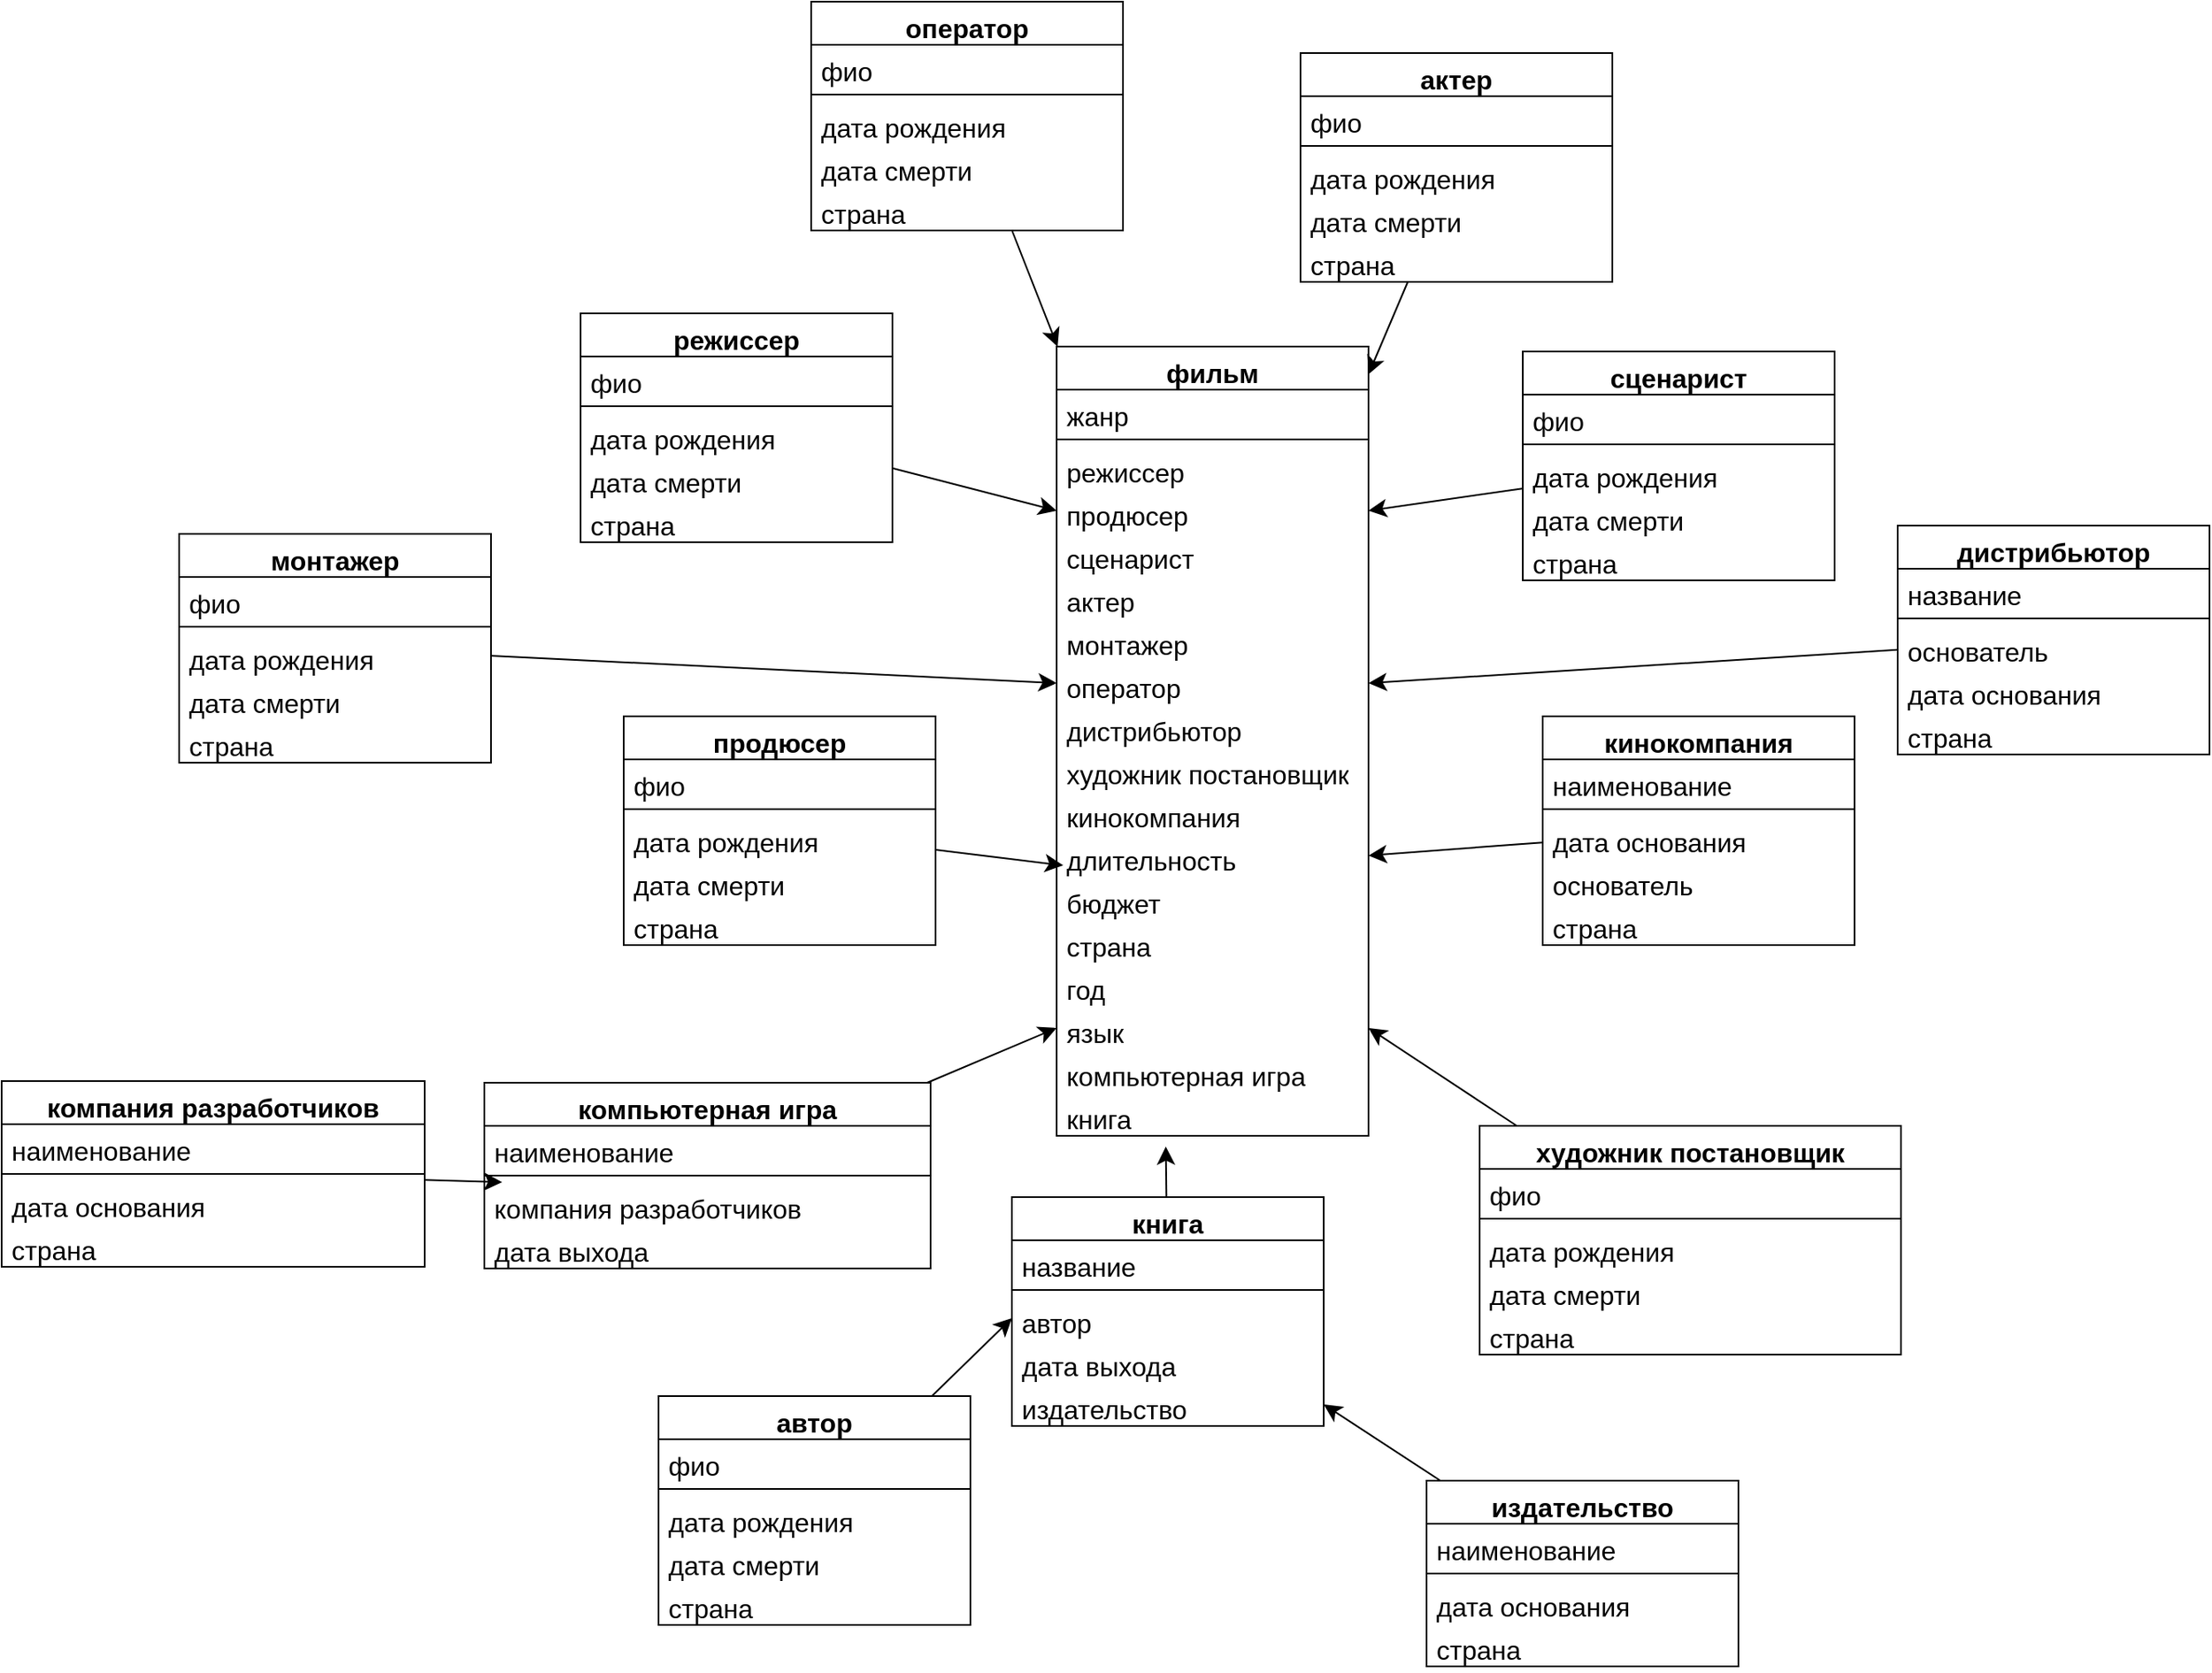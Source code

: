 <mxfile version="22.1.4" type="github">
  <diagram name="Страница — 1" id="YcqCHWIWePCYdiNYuav_">
    <mxGraphModel dx="1040" dy="1590" grid="0" gridSize="10" guides="1" tooltips="1" connect="1" arrows="1" fold="1" page="0" pageScale="1" pageWidth="827" pageHeight="1169" math="0" shadow="0">
      <root>
        <mxCell id="0" />
        <mxCell id="1" parent="0" />
        <mxCell id="nUtaBXKTbWJjMgn6V13K-16" value="фильм" style="swimlane;fontStyle=1;align=center;verticalAlign=top;childLayout=stackLayout;horizontal=1;startSize=26;horizontalStack=0;resizeParent=1;resizeParentMax=0;resizeLast=0;collapsible=1;marginBottom=0;whiteSpace=wrap;html=1;fontSize=16;" vertex="1" parent="1">
          <mxGeometry x="666" y="57" width="188" height="476" as="geometry" />
        </mxCell>
        <mxCell id="nUtaBXKTbWJjMgn6V13K-17" value="жанр" style="text;strokeColor=none;fillColor=none;align=left;verticalAlign=top;spacingLeft=4;spacingRight=4;overflow=hidden;rotatable=0;points=[[0,0.5],[1,0.5]];portConstraint=eastwest;whiteSpace=wrap;html=1;fontSize=16;" vertex="1" parent="nUtaBXKTbWJjMgn6V13K-16">
          <mxGeometry y="26" width="188" height="26" as="geometry" />
        </mxCell>
        <mxCell id="nUtaBXKTbWJjMgn6V13K-18" value="" style="line;strokeWidth=1;fillColor=none;align=left;verticalAlign=middle;spacingTop=-1;spacingLeft=3;spacingRight=3;rotatable=0;labelPosition=right;points=[];portConstraint=eastwest;strokeColor=inherit;fontSize=16;" vertex="1" parent="nUtaBXKTbWJjMgn6V13K-16">
          <mxGeometry y="52" width="188" height="8" as="geometry" />
        </mxCell>
        <mxCell id="nUtaBXKTbWJjMgn6V13K-19" value="режиссер" style="text;strokeColor=none;fillColor=none;align=left;verticalAlign=top;spacingLeft=4;spacingRight=4;overflow=hidden;rotatable=0;points=[[0,0.5],[1,0.5]];portConstraint=eastwest;whiteSpace=wrap;html=1;fontSize=16;" vertex="1" parent="nUtaBXKTbWJjMgn6V13K-16">
          <mxGeometry y="60" width="188" height="26" as="geometry" />
        </mxCell>
        <mxCell id="nUtaBXKTbWJjMgn6V13K-20" value="продюсер" style="text;strokeColor=none;fillColor=none;align=left;verticalAlign=top;spacingLeft=4;spacingRight=4;overflow=hidden;rotatable=0;points=[[0,0.5],[1,0.5]];portConstraint=eastwest;whiteSpace=wrap;html=1;fontSize=16;" vertex="1" parent="nUtaBXKTbWJjMgn6V13K-16">
          <mxGeometry y="86" width="188" height="26" as="geometry" />
        </mxCell>
        <mxCell id="nUtaBXKTbWJjMgn6V13K-21" value="сценарист" style="text;strokeColor=none;fillColor=none;align=left;verticalAlign=top;spacingLeft=4;spacingRight=4;overflow=hidden;rotatable=0;points=[[0,0.5],[1,0.5]];portConstraint=eastwest;whiteSpace=wrap;html=1;fontSize=16;" vertex="1" parent="nUtaBXKTbWJjMgn6V13K-16">
          <mxGeometry y="112" width="188" height="26" as="geometry" />
        </mxCell>
        <mxCell id="nUtaBXKTbWJjMgn6V13K-22" value="актер" style="text;strokeColor=none;fillColor=none;align=left;verticalAlign=top;spacingLeft=4;spacingRight=4;overflow=hidden;rotatable=0;points=[[0,0.5],[1,0.5]];portConstraint=eastwest;whiteSpace=wrap;html=1;fontSize=16;" vertex="1" parent="nUtaBXKTbWJjMgn6V13K-16">
          <mxGeometry y="138" width="188" height="26" as="geometry" />
        </mxCell>
        <mxCell id="nUtaBXKTbWJjMgn6V13K-141" value="монтажер" style="text;strokeColor=none;fillColor=none;align=left;verticalAlign=top;spacingLeft=4;spacingRight=4;overflow=hidden;rotatable=0;points=[[0,0.5],[1,0.5]];portConstraint=eastwest;whiteSpace=wrap;html=1;fontSize=16;" vertex="1" parent="nUtaBXKTbWJjMgn6V13K-16">
          <mxGeometry y="164" width="188" height="26" as="geometry" />
        </mxCell>
        <mxCell id="nUtaBXKTbWJjMgn6V13K-29" value="оператор" style="text;strokeColor=none;fillColor=none;align=left;verticalAlign=top;spacingLeft=4;spacingRight=4;overflow=hidden;rotatable=0;points=[[0,0.5],[1,0.5]];portConstraint=eastwest;whiteSpace=wrap;html=1;fontSize=16;" vertex="1" parent="nUtaBXKTbWJjMgn6V13K-16">
          <mxGeometry y="190" width="188" height="26" as="geometry" />
        </mxCell>
        <mxCell id="nUtaBXKTbWJjMgn6V13K-142" value="дистрибьютор" style="text;strokeColor=none;fillColor=none;align=left;verticalAlign=top;spacingLeft=4;spacingRight=4;overflow=hidden;rotatable=0;points=[[0,0.5],[1,0.5]];portConstraint=eastwest;whiteSpace=wrap;html=1;fontSize=16;" vertex="1" parent="nUtaBXKTbWJjMgn6V13K-16">
          <mxGeometry y="216" width="188" height="26" as="geometry" />
        </mxCell>
        <mxCell id="nUtaBXKTbWJjMgn6V13K-30" value="художник постановщик" style="text;strokeColor=none;fillColor=none;align=left;verticalAlign=top;spacingLeft=4;spacingRight=4;overflow=hidden;rotatable=0;points=[[0,0.5],[1,0.5]];portConstraint=eastwest;whiteSpace=wrap;html=1;fontSize=16;" vertex="1" parent="nUtaBXKTbWJjMgn6V13K-16">
          <mxGeometry y="242" width="188" height="26" as="geometry" />
        </mxCell>
        <mxCell id="nUtaBXKTbWJjMgn6V13K-28" value="кинокомпания" style="text;strokeColor=none;fillColor=none;align=left;verticalAlign=top;spacingLeft=4;spacingRight=4;overflow=hidden;rotatable=0;points=[[0,0.5],[1,0.5]];portConstraint=eastwest;whiteSpace=wrap;html=1;fontSize=16;" vertex="1" parent="nUtaBXKTbWJjMgn6V13K-16">
          <mxGeometry y="268" width="188" height="26" as="geometry" />
        </mxCell>
        <mxCell id="nUtaBXKTbWJjMgn6V13K-23" value="длительность" style="text;strokeColor=none;fillColor=none;align=left;verticalAlign=top;spacingLeft=4;spacingRight=4;overflow=hidden;rotatable=0;points=[[0,0.5],[1,0.5]];portConstraint=eastwest;whiteSpace=wrap;html=1;fontSize=16;" vertex="1" parent="nUtaBXKTbWJjMgn6V13K-16">
          <mxGeometry y="294" width="188" height="26" as="geometry" />
        </mxCell>
        <mxCell id="nUtaBXKTbWJjMgn6V13K-27" value="бюджет" style="text;strokeColor=none;fillColor=none;align=left;verticalAlign=top;spacingLeft=4;spacingRight=4;overflow=hidden;rotatable=0;points=[[0,0.5],[1,0.5]];portConstraint=eastwest;whiteSpace=wrap;html=1;fontSize=16;" vertex="1" parent="nUtaBXKTbWJjMgn6V13K-16">
          <mxGeometry y="320" width="188" height="26" as="geometry" />
        </mxCell>
        <mxCell id="nUtaBXKTbWJjMgn6V13K-26" value="страна" style="text;strokeColor=none;fillColor=none;align=left;verticalAlign=top;spacingLeft=4;spacingRight=4;overflow=hidden;rotatable=0;points=[[0,0.5],[1,0.5]];portConstraint=eastwest;whiteSpace=wrap;html=1;fontSize=16;" vertex="1" parent="nUtaBXKTbWJjMgn6V13K-16">
          <mxGeometry y="346" width="188" height="26" as="geometry" />
        </mxCell>
        <mxCell id="nUtaBXKTbWJjMgn6V13K-31" value="год" style="text;strokeColor=none;fillColor=none;align=left;verticalAlign=top;spacingLeft=4;spacingRight=4;overflow=hidden;rotatable=0;points=[[0,0.5],[1,0.5]];portConstraint=eastwest;whiteSpace=wrap;html=1;fontSize=16;" vertex="1" parent="nUtaBXKTbWJjMgn6V13K-16">
          <mxGeometry y="372" width="188" height="26" as="geometry" />
        </mxCell>
        <mxCell id="nUtaBXKTbWJjMgn6V13K-25" value="язык" style="text;strokeColor=none;fillColor=none;align=left;verticalAlign=top;spacingLeft=4;spacingRight=4;overflow=hidden;rotatable=0;points=[[0,0.5],[1,0.5]];portConstraint=eastwest;whiteSpace=wrap;html=1;fontSize=16;" vertex="1" parent="nUtaBXKTbWJjMgn6V13K-16">
          <mxGeometry y="398" width="188" height="26" as="geometry" />
        </mxCell>
        <mxCell id="nUtaBXKTbWJjMgn6V13K-112" value="компьютерная игра" style="text;strokeColor=none;fillColor=none;align=left;verticalAlign=top;spacingLeft=4;spacingRight=4;overflow=hidden;rotatable=0;points=[[0,0.5],[1,0.5]];portConstraint=eastwest;whiteSpace=wrap;html=1;fontSize=16;" vertex="1" parent="nUtaBXKTbWJjMgn6V13K-16">
          <mxGeometry y="424" width="188" height="26" as="geometry" />
        </mxCell>
        <mxCell id="nUtaBXKTbWJjMgn6V13K-120" value="книга" style="text;strokeColor=none;fillColor=none;align=left;verticalAlign=top;spacingLeft=4;spacingRight=4;overflow=hidden;rotatable=0;points=[[0,0.5],[1,0.5]];portConstraint=eastwest;whiteSpace=wrap;html=1;fontSize=16;" vertex="1" parent="nUtaBXKTbWJjMgn6V13K-16">
          <mxGeometry y="450" width="188" height="26" as="geometry" />
        </mxCell>
        <mxCell id="nUtaBXKTbWJjMgn6V13K-74" style="edgeStyle=none;curved=1;rounded=0;orthogonalLoop=1;jettySize=auto;html=1;entryX=1;entryY=0.5;entryDx=0;entryDy=0;fontSize=12;startSize=8;endSize=8;" edge="1" parent="1" source="nUtaBXKTbWJjMgn6V13K-32" target="nUtaBXKTbWJjMgn6V13K-20">
          <mxGeometry relative="1" as="geometry" />
        </mxCell>
        <mxCell id="nUtaBXKTbWJjMgn6V13K-32" value="сценарист" style="swimlane;fontStyle=1;align=center;verticalAlign=top;childLayout=stackLayout;horizontal=1;startSize=26;horizontalStack=0;resizeParent=1;resizeParentMax=0;resizeLast=0;collapsible=1;marginBottom=0;whiteSpace=wrap;html=1;fontSize=16;" vertex="1" parent="1">
          <mxGeometry x="947" y="60" width="188" height="138" as="geometry" />
        </mxCell>
        <mxCell id="nUtaBXKTbWJjMgn6V13K-33" value="фио" style="text;strokeColor=none;fillColor=none;align=left;verticalAlign=top;spacingLeft=4;spacingRight=4;overflow=hidden;rotatable=0;points=[[0,0.5],[1,0.5]];portConstraint=eastwest;whiteSpace=wrap;html=1;fontSize=16;" vertex="1" parent="nUtaBXKTbWJjMgn6V13K-32">
          <mxGeometry y="26" width="188" height="26" as="geometry" />
        </mxCell>
        <mxCell id="nUtaBXKTbWJjMgn6V13K-34" value="" style="line;strokeWidth=1;fillColor=none;align=left;verticalAlign=middle;spacingTop=-1;spacingLeft=3;spacingRight=3;rotatable=0;labelPosition=right;points=[];portConstraint=eastwest;strokeColor=inherit;fontSize=16;" vertex="1" parent="nUtaBXKTbWJjMgn6V13K-32">
          <mxGeometry y="52" width="188" height="8" as="geometry" />
        </mxCell>
        <mxCell id="nUtaBXKTbWJjMgn6V13K-35" value="дата рождения" style="text;strokeColor=none;fillColor=none;align=left;verticalAlign=top;spacingLeft=4;spacingRight=4;overflow=hidden;rotatable=0;points=[[0,0.5],[1,0.5]];portConstraint=eastwest;whiteSpace=wrap;html=1;fontSize=16;" vertex="1" parent="nUtaBXKTbWJjMgn6V13K-32">
          <mxGeometry y="60" width="188" height="26" as="geometry" />
        </mxCell>
        <mxCell id="nUtaBXKTbWJjMgn6V13K-38" value="дата смерти" style="text;strokeColor=none;fillColor=none;align=left;verticalAlign=top;spacingLeft=4;spacingRight=4;overflow=hidden;rotatable=0;points=[[0,0.5],[1,0.5]];portConstraint=eastwest;whiteSpace=wrap;html=1;fontSize=16;" vertex="1" parent="nUtaBXKTbWJjMgn6V13K-32">
          <mxGeometry y="86" width="188" height="26" as="geometry" />
        </mxCell>
        <mxCell id="nUtaBXKTbWJjMgn6V13K-36" value="страна" style="text;strokeColor=none;fillColor=none;align=left;verticalAlign=top;spacingLeft=4;spacingRight=4;overflow=hidden;rotatable=0;points=[[0,0.5],[1,0.5]];portConstraint=eastwest;whiteSpace=wrap;html=1;fontSize=16;" vertex="1" parent="nUtaBXKTbWJjMgn6V13K-32">
          <mxGeometry y="112" width="188" height="26" as="geometry" />
        </mxCell>
        <mxCell id="nUtaBXKTbWJjMgn6V13K-75" style="edgeStyle=none;curved=1;rounded=0;orthogonalLoop=1;jettySize=auto;html=1;entryX=1;entryY=0.5;entryDx=0;entryDy=0;fontSize=12;startSize=8;endSize=8;" edge="1" parent="1" source="nUtaBXKTbWJjMgn6V13K-66" target="nUtaBXKTbWJjMgn6V13K-23">
          <mxGeometry relative="1" as="geometry" />
        </mxCell>
        <mxCell id="nUtaBXKTbWJjMgn6V13K-66" value="кинокомпания" style="swimlane;fontStyle=1;align=center;verticalAlign=top;childLayout=stackLayout;horizontal=1;startSize=26;horizontalStack=0;resizeParent=1;resizeParentMax=0;resizeLast=0;collapsible=1;marginBottom=0;whiteSpace=wrap;html=1;fontSize=16;" vertex="1" parent="1">
          <mxGeometry x="959" y="280" width="188" height="138" as="geometry" />
        </mxCell>
        <mxCell id="nUtaBXKTbWJjMgn6V13K-67" value="наименование" style="text;strokeColor=none;fillColor=none;align=left;verticalAlign=top;spacingLeft=4;spacingRight=4;overflow=hidden;rotatable=0;points=[[0,0.5],[1,0.5]];portConstraint=eastwest;whiteSpace=wrap;html=1;fontSize=16;" vertex="1" parent="nUtaBXKTbWJjMgn6V13K-66">
          <mxGeometry y="26" width="188" height="26" as="geometry" />
        </mxCell>
        <mxCell id="nUtaBXKTbWJjMgn6V13K-68" value="" style="line;strokeWidth=1;fillColor=none;align=left;verticalAlign=middle;spacingTop=-1;spacingLeft=3;spacingRight=3;rotatable=0;labelPosition=right;points=[];portConstraint=eastwest;strokeColor=inherit;fontSize=16;" vertex="1" parent="nUtaBXKTbWJjMgn6V13K-66">
          <mxGeometry y="52" width="188" height="8" as="geometry" />
        </mxCell>
        <mxCell id="nUtaBXKTbWJjMgn6V13K-69" value="дата основания" style="text;strokeColor=none;fillColor=none;align=left;verticalAlign=top;spacingLeft=4;spacingRight=4;overflow=hidden;rotatable=0;points=[[0,0.5],[1,0.5]];portConstraint=eastwest;whiteSpace=wrap;html=1;fontSize=16;" vertex="1" parent="nUtaBXKTbWJjMgn6V13K-66">
          <mxGeometry y="60" width="188" height="26" as="geometry" />
        </mxCell>
        <mxCell id="nUtaBXKTbWJjMgn6V13K-70" value="основатель" style="text;strokeColor=none;fillColor=none;align=left;verticalAlign=top;spacingLeft=4;spacingRight=4;overflow=hidden;rotatable=0;points=[[0,0.5],[1,0.5]];portConstraint=eastwest;whiteSpace=wrap;html=1;fontSize=16;" vertex="1" parent="nUtaBXKTbWJjMgn6V13K-66">
          <mxGeometry y="86" width="188" height="26" as="geometry" />
        </mxCell>
        <mxCell id="nUtaBXKTbWJjMgn6V13K-71" value="страна" style="text;strokeColor=none;fillColor=none;align=left;verticalAlign=top;spacingLeft=4;spacingRight=4;overflow=hidden;rotatable=0;points=[[0,0.5],[1,0.5]];portConstraint=eastwest;whiteSpace=wrap;html=1;fontSize=16;" vertex="1" parent="nUtaBXKTbWJjMgn6V13K-66">
          <mxGeometry y="112" width="188" height="26" as="geometry" />
        </mxCell>
        <mxCell id="nUtaBXKTbWJjMgn6V13K-83" style="edgeStyle=none;curved=1;rounded=0;orthogonalLoop=1;jettySize=auto;html=1;entryX=0;entryY=0.5;entryDx=0;entryDy=0;fontSize=12;startSize=8;endSize=8;" edge="1" parent="1" source="nUtaBXKTbWJjMgn6V13K-77" target="nUtaBXKTbWJjMgn6V13K-20">
          <mxGeometry relative="1" as="geometry" />
        </mxCell>
        <mxCell id="nUtaBXKTbWJjMgn6V13K-77" value="режиссер" style="swimlane;fontStyle=1;align=center;verticalAlign=top;childLayout=stackLayout;horizontal=1;startSize=26;horizontalStack=0;resizeParent=1;resizeParentMax=0;resizeLast=0;collapsible=1;marginBottom=0;whiteSpace=wrap;html=1;fontSize=16;" vertex="1" parent="1">
          <mxGeometry x="379" y="37" width="188" height="138" as="geometry" />
        </mxCell>
        <mxCell id="nUtaBXKTbWJjMgn6V13K-78" value="фио" style="text;strokeColor=none;fillColor=none;align=left;verticalAlign=top;spacingLeft=4;spacingRight=4;overflow=hidden;rotatable=0;points=[[0,0.5],[1,0.5]];portConstraint=eastwest;whiteSpace=wrap;html=1;fontSize=16;" vertex="1" parent="nUtaBXKTbWJjMgn6V13K-77">
          <mxGeometry y="26" width="188" height="26" as="geometry" />
        </mxCell>
        <mxCell id="nUtaBXKTbWJjMgn6V13K-79" value="" style="line;strokeWidth=1;fillColor=none;align=left;verticalAlign=middle;spacingTop=-1;spacingLeft=3;spacingRight=3;rotatable=0;labelPosition=right;points=[];portConstraint=eastwest;strokeColor=inherit;fontSize=16;" vertex="1" parent="nUtaBXKTbWJjMgn6V13K-77">
          <mxGeometry y="52" width="188" height="8" as="geometry" />
        </mxCell>
        <mxCell id="nUtaBXKTbWJjMgn6V13K-80" value="дата рождения" style="text;strokeColor=none;fillColor=none;align=left;verticalAlign=top;spacingLeft=4;spacingRight=4;overflow=hidden;rotatable=0;points=[[0,0.5],[1,0.5]];portConstraint=eastwest;whiteSpace=wrap;html=1;fontSize=16;" vertex="1" parent="nUtaBXKTbWJjMgn6V13K-77">
          <mxGeometry y="60" width="188" height="26" as="geometry" />
        </mxCell>
        <mxCell id="nUtaBXKTbWJjMgn6V13K-81" value="дата смерти" style="text;strokeColor=none;fillColor=none;align=left;verticalAlign=top;spacingLeft=4;spacingRight=4;overflow=hidden;rotatable=0;points=[[0,0.5],[1,0.5]];portConstraint=eastwest;whiteSpace=wrap;html=1;fontSize=16;" vertex="1" parent="nUtaBXKTbWJjMgn6V13K-77">
          <mxGeometry y="86" width="188" height="26" as="geometry" />
        </mxCell>
        <mxCell id="nUtaBXKTbWJjMgn6V13K-82" value="страна" style="text;strokeColor=none;fillColor=none;align=left;verticalAlign=top;spacingLeft=4;spacingRight=4;overflow=hidden;rotatable=0;points=[[0,0.5],[1,0.5]];portConstraint=eastwest;whiteSpace=wrap;html=1;fontSize=16;" vertex="1" parent="nUtaBXKTbWJjMgn6V13K-77">
          <mxGeometry y="112" width="188" height="26" as="geometry" />
        </mxCell>
        <mxCell id="nUtaBXKTbWJjMgn6V13K-84" value="продюсер" style="swimlane;fontStyle=1;align=center;verticalAlign=top;childLayout=stackLayout;horizontal=1;startSize=26;horizontalStack=0;resizeParent=1;resizeParentMax=0;resizeLast=0;collapsible=1;marginBottom=0;whiteSpace=wrap;html=1;fontSize=16;" vertex="1" parent="1">
          <mxGeometry x="405" y="280" width="188" height="138" as="geometry" />
        </mxCell>
        <mxCell id="nUtaBXKTbWJjMgn6V13K-85" value="фио" style="text;strokeColor=none;fillColor=none;align=left;verticalAlign=top;spacingLeft=4;spacingRight=4;overflow=hidden;rotatable=0;points=[[0,0.5],[1,0.5]];portConstraint=eastwest;whiteSpace=wrap;html=1;fontSize=16;" vertex="1" parent="nUtaBXKTbWJjMgn6V13K-84">
          <mxGeometry y="26" width="188" height="26" as="geometry" />
        </mxCell>
        <mxCell id="nUtaBXKTbWJjMgn6V13K-86" value="" style="line;strokeWidth=1;fillColor=none;align=left;verticalAlign=middle;spacingTop=-1;spacingLeft=3;spacingRight=3;rotatable=0;labelPosition=right;points=[];portConstraint=eastwest;strokeColor=inherit;fontSize=16;" vertex="1" parent="nUtaBXKTbWJjMgn6V13K-84">
          <mxGeometry y="52" width="188" height="8" as="geometry" />
        </mxCell>
        <mxCell id="nUtaBXKTbWJjMgn6V13K-87" value="дата рождения" style="text;strokeColor=none;fillColor=none;align=left;verticalAlign=top;spacingLeft=4;spacingRight=4;overflow=hidden;rotatable=0;points=[[0,0.5],[1,0.5]];portConstraint=eastwest;whiteSpace=wrap;html=1;fontSize=16;" vertex="1" parent="nUtaBXKTbWJjMgn6V13K-84">
          <mxGeometry y="60" width="188" height="26" as="geometry" />
        </mxCell>
        <mxCell id="nUtaBXKTbWJjMgn6V13K-88" value="дата смерти" style="text;strokeColor=none;fillColor=none;align=left;verticalAlign=top;spacingLeft=4;spacingRight=4;overflow=hidden;rotatable=0;points=[[0,0.5],[1,0.5]];portConstraint=eastwest;whiteSpace=wrap;html=1;fontSize=16;" vertex="1" parent="nUtaBXKTbWJjMgn6V13K-84">
          <mxGeometry y="86" width="188" height="26" as="geometry" />
        </mxCell>
        <mxCell id="nUtaBXKTbWJjMgn6V13K-89" value="страна" style="text;strokeColor=none;fillColor=none;align=left;verticalAlign=top;spacingLeft=4;spacingRight=4;overflow=hidden;rotatable=0;points=[[0,0.5],[1,0.5]];portConstraint=eastwest;whiteSpace=wrap;html=1;fontSize=16;" vertex="1" parent="nUtaBXKTbWJjMgn6V13K-84">
          <mxGeometry y="112" width="188" height="26" as="geometry" />
        </mxCell>
        <mxCell id="nUtaBXKTbWJjMgn6V13K-90" style="edgeStyle=none;curved=1;rounded=0;orthogonalLoop=1;jettySize=auto;html=1;entryX=0.021;entryY=-0.273;entryDx=0;entryDy=0;entryPerimeter=0;fontSize=12;startSize=8;endSize=8;" edge="1" parent="1" source="nUtaBXKTbWJjMgn6V13K-84" target="nUtaBXKTbWJjMgn6V13K-27">
          <mxGeometry relative="1" as="geometry" />
        </mxCell>
        <mxCell id="nUtaBXKTbWJjMgn6V13K-97" style="edgeStyle=none;curved=1;rounded=0;orthogonalLoop=1;jettySize=auto;html=1;fontSize=12;startSize=8;endSize=8;" edge="1" parent="1" source="nUtaBXKTbWJjMgn6V13K-91" target="nUtaBXKTbWJjMgn6V13K-16">
          <mxGeometry relative="1" as="geometry" />
        </mxCell>
        <mxCell id="nUtaBXKTbWJjMgn6V13K-91" value="актер" style="swimlane;fontStyle=1;align=center;verticalAlign=top;childLayout=stackLayout;horizontal=1;startSize=26;horizontalStack=0;resizeParent=1;resizeParentMax=0;resizeLast=0;collapsible=1;marginBottom=0;whiteSpace=wrap;html=1;fontSize=16;" vertex="1" parent="1">
          <mxGeometry x="813" y="-120" width="188" height="138" as="geometry" />
        </mxCell>
        <mxCell id="nUtaBXKTbWJjMgn6V13K-92" value="фио" style="text;strokeColor=none;fillColor=none;align=left;verticalAlign=top;spacingLeft=4;spacingRight=4;overflow=hidden;rotatable=0;points=[[0,0.5],[1,0.5]];portConstraint=eastwest;whiteSpace=wrap;html=1;fontSize=16;" vertex="1" parent="nUtaBXKTbWJjMgn6V13K-91">
          <mxGeometry y="26" width="188" height="26" as="geometry" />
        </mxCell>
        <mxCell id="nUtaBXKTbWJjMgn6V13K-93" value="" style="line;strokeWidth=1;fillColor=none;align=left;verticalAlign=middle;spacingTop=-1;spacingLeft=3;spacingRight=3;rotatable=0;labelPosition=right;points=[];portConstraint=eastwest;strokeColor=inherit;fontSize=16;" vertex="1" parent="nUtaBXKTbWJjMgn6V13K-91">
          <mxGeometry y="52" width="188" height="8" as="geometry" />
        </mxCell>
        <mxCell id="nUtaBXKTbWJjMgn6V13K-94" value="дата рождения" style="text;strokeColor=none;fillColor=none;align=left;verticalAlign=top;spacingLeft=4;spacingRight=4;overflow=hidden;rotatable=0;points=[[0,0.5],[1,0.5]];portConstraint=eastwest;whiteSpace=wrap;html=1;fontSize=16;" vertex="1" parent="nUtaBXKTbWJjMgn6V13K-91">
          <mxGeometry y="60" width="188" height="26" as="geometry" />
        </mxCell>
        <mxCell id="nUtaBXKTbWJjMgn6V13K-95" value="дата смерти" style="text;strokeColor=none;fillColor=none;align=left;verticalAlign=top;spacingLeft=4;spacingRight=4;overflow=hidden;rotatable=0;points=[[0,0.5],[1,0.5]];portConstraint=eastwest;whiteSpace=wrap;html=1;fontSize=16;" vertex="1" parent="nUtaBXKTbWJjMgn6V13K-91">
          <mxGeometry y="86" width="188" height="26" as="geometry" />
        </mxCell>
        <mxCell id="nUtaBXKTbWJjMgn6V13K-96" value="страна" style="text;strokeColor=none;fillColor=none;align=left;verticalAlign=top;spacingLeft=4;spacingRight=4;overflow=hidden;rotatable=0;points=[[0,0.5],[1,0.5]];portConstraint=eastwest;whiteSpace=wrap;html=1;fontSize=16;" vertex="1" parent="nUtaBXKTbWJjMgn6V13K-91">
          <mxGeometry y="112" width="188" height="26" as="geometry" />
        </mxCell>
        <mxCell id="nUtaBXKTbWJjMgn6V13K-104" style="edgeStyle=none;curved=1;rounded=0;orthogonalLoop=1;jettySize=auto;html=1;fontSize=12;startSize=8;endSize=8;" edge="1" parent="1" source="nUtaBXKTbWJjMgn6V13K-98" target="nUtaBXKTbWJjMgn6V13K-16">
          <mxGeometry relative="1" as="geometry" />
        </mxCell>
        <mxCell id="nUtaBXKTbWJjMgn6V13K-98" value="оператор" style="swimlane;fontStyle=1;align=center;verticalAlign=top;childLayout=stackLayout;horizontal=1;startSize=26;horizontalStack=0;resizeParent=1;resizeParentMax=0;resizeLast=0;collapsible=1;marginBottom=0;whiteSpace=wrap;html=1;fontSize=16;" vertex="1" parent="1">
          <mxGeometry x="518" y="-151" width="188" height="138" as="geometry" />
        </mxCell>
        <mxCell id="nUtaBXKTbWJjMgn6V13K-99" value="фио" style="text;strokeColor=none;fillColor=none;align=left;verticalAlign=top;spacingLeft=4;spacingRight=4;overflow=hidden;rotatable=0;points=[[0,0.5],[1,0.5]];portConstraint=eastwest;whiteSpace=wrap;html=1;fontSize=16;" vertex="1" parent="nUtaBXKTbWJjMgn6V13K-98">
          <mxGeometry y="26" width="188" height="26" as="geometry" />
        </mxCell>
        <mxCell id="nUtaBXKTbWJjMgn6V13K-100" value="" style="line;strokeWidth=1;fillColor=none;align=left;verticalAlign=middle;spacingTop=-1;spacingLeft=3;spacingRight=3;rotatable=0;labelPosition=right;points=[];portConstraint=eastwest;strokeColor=inherit;fontSize=16;" vertex="1" parent="nUtaBXKTbWJjMgn6V13K-98">
          <mxGeometry y="52" width="188" height="8" as="geometry" />
        </mxCell>
        <mxCell id="nUtaBXKTbWJjMgn6V13K-101" value="дата рождения" style="text;strokeColor=none;fillColor=none;align=left;verticalAlign=top;spacingLeft=4;spacingRight=4;overflow=hidden;rotatable=0;points=[[0,0.5],[1,0.5]];portConstraint=eastwest;whiteSpace=wrap;html=1;fontSize=16;" vertex="1" parent="nUtaBXKTbWJjMgn6V13K-98">
          <mxGeometry y="60" width="188" height="26" as="geometry" />
        </mxCell>
        <mxCell id="nUtaBXKTbWJjMgn6V13K-102" value="дата смерти" style="text;strokeColor=none;fillColor=none;align=left;verticalAlign=top;spacingLeft=4;spacingRight=4;overflow=hidden;rotatable=0;points=[[0,0.5],[1,0.5]];portConstraint=eastwest;whiteSpace=wrap;html=1;fontSize=16;" vertex="1" parent="nUtaBXKTbWJjMgn6V13K-98">
          <mxGeometry y="86" width="188" height="26" as="geometry" />
        </mxCell>
        <mxCell id="nUtaBXKTbWJjMgn6V13K-103" value="страна" style="text;strokeColor=none;fillColor=none;align=left;verticalAlign=top;spacingLeft=4;spacingRight=4;overflow=hidden;rotatable=0;points=[[0,0.5],[1,0.5]];portConstraint=eastwest;whiteSpace=wrap;html=1;fontSize=16;" vertex="1" parent="nUtaBXKTbWJjMgn6V13K-98">
          <mxGeometry y="112" width="188" height="26" as="geometry" />
        </mxCell>
        <mxCell id="nUtaBXKTbWJjMgn6V13K-105" value="художник постановщик" style="swimlane;fontStyle=1;align=center;verticalAlign=top;childLayout=stackLayout;horizontal=1;startSize=26;horizontalStack=0;resizeParent=1;resizeParentMax=0;resizeLast=0;collapsible=1;marginBottom=0;whiteSpace=wrap;html=1;fontSize=16;" vertex="1" parent="1">
          <mxGeometry x="921" y="527" width="254" height="138" as="geometry" />
        </mxCell>
        <mxCell id="nUtaBXKTbWJjMgn6V13K-106" value="фио" style="text;strokeColor=none;fillColor=none;align=left;verticalAlign=top;spacingLeft=4;spacingRight=4;overflow=hidden;rotatable=0;points=[[0,0.5],[1,0.5]];portConstraint=eastwest;whiteSpace=wrap;html=1;fontSize=16;" vertex="1" parent="nUtaBXKTbWJjMgn6V13K-105">
          <mxGeometry y="26" width="254" height="26" as="geometry" />
        </mxCell>
        <mxCell id="nUtaBXKTbWJjMgn6V13K-107" value="" style="line;strokeWidth=1;fillColor=none;align=left;verticalAlign=middle;spacingTop=-1;spacingLeft=3;spacingRight=3;rotatable=0;labelPosition=right;points=[];portConstraint=eastwest;strokeColor=inherit;fontSize=16;" vertex="1" parent="nUtaBXKTbWJjMgn6V13K-105">
          <mxGeometry y="52" width="254" height="8" as="geometry" />
        </mxCell>
        <mxCell id="nUtaBXKTbWJjMgn6V13K-108" value="дата рождения" style="text;strokeColor=none;fillColor=none;align=left;verticalAlign=top;spacingLeft=4;spacingRight=4;overflow=hidden;rotatable=0;points=[[0,0.5],[1,0.5]];portConstraint=eastwest;whiteSpace=wrap;html=1;fontSize=16;" vertex="1" parent="nUtaBXKTbWJjMgn6V13K-105">
          <mxGeometry y="60" width="254" height="26" as="geometry" />
        </mxCell>
        <mxCell id="nUtaBXKTbWJjMgn6V13K-109" value="дата смерти" style="text;strokeColor=none;fillColor=none;align=left;verticalAlign=top;spacingLeft=4;spacingRight=4;overflow=hidden;rotatable=0;points=[[0,0.5],[1,0.5]];portConstraint=eastwest;whiteSpace=wrap;html=1;fontSize=16;" vertex="1" parent="nUtaBXKTbWJjMgn6V13K-105">
          <mxGeometry y="86" width="254" height="26" as="geometry" />
        </mxCell>
        <mxCell id="nUtaBXKTbWJjMgn6V13K-110" value="страна" style="text;strokeColor=none;fillColor=none;align=left;verticalAlign=top;spacingLeft=4;spacingRight=4;overflow=hidden;rotatable=0;points=[[0,0.5],[1,0.5]];portConstraint=eastwest;whiteSpace=wrap;html=1;fontSize=16;" vertex="1" parent="nUtaBXKTbWJjMgn6V13K-105">
          <mxGeometry y="112" width="254" height="26" as="geometry" />
        </mxCell>
        <mxCell id="nUtaBXKTbWJjMgn6V13K-111" style="edgeStyle=none;curved=1;rounded=0;orthogonalLoop=1;jettySize=auto;html=1;entryX=1;entryY=0.5;entryDx=0;entryDy=0;fontSize=12;startSize=8;endSize=8;" edge="1" parent="1" source="nUtaBXKTbWJjMgn6V13K-105" target="nUtaBXKTbWJjMgn6V13K-25">
          <mxGeometry relative="1" as="geometry" />
        </mxCell>
        <mxCell id="nUtaBXKTbWJjMgn6V13K-113" value="компьютерная игра" style="swimlane;fontStyle=1;align=center;verticalAlign=top;childLayout=stackLayout;horizontal=1;startSize=26;horizontalStack=0;resizeParent=1;resizeParentMax=0;resizeLast=0;collapsible=1;marginBottom=0;whiteSpace=wrap;html=1;fontSize=16;" vertex="1" parent="1">
          <mxGeometry x="321" y="501" width="269" height="112" as="geometry" />
        </mxCell>
        <mxCell id="nUtaBXKTbWJjMgn6V13K-114" value="наименование" style="text;strokeColor=none;fillColor=none;align=left;verticalAlign=top;spacingLeft=4;spacingRight=4;overflow=hidden;rotatable=0;points=[[0,0.5],[1,0.5]];portConstraint=eastwest;whiteSpace=wrap;html=1;fontSize=16;" vertex="1" parent="nUtaBXKTbWJjMgn6V13K-113">
          <mxGeometry y="26" width="269" height="26" as="geometry" />
        </mxCell>
        <mxCell id="nUtaBXKTbWJjMgn6V13K-115" value="" style="line;strokeWidth=1;fillColor=none;align=left;verticalAlign=middle;spacingTop=-1;spacingLeft=3;spacingRight=3;rotatable=0;labelPosition=right;points=[];portConstraint=eastwest;strokeColor=inherit;fontSize=16;" vertex="1" parent="nUtaBXKTbWJjMgn6V13K-113">
          <mxGeometry y="52" width="269" height="8" as="geometry" />
        </mxCell>
        <mxCell id="nUtaBXKTbWJjMgn6V13K-116" value="компания разработчиков" style="text;strokeColor=none;fillColor=none;align=left;verticalAlign=top;spacingLeft=4;spacingRight=4;overflow=hidden;rotatable=0;points=[[0,0.5],[1,0.5]];portConstraint=eastwest;whiteSpace=wrap;html=1;fontSize=16;" vertex="1" parent="nUtaBXKTbWJjMgn6V13K-113">
          <mxGeometry y="60" width="269" height="26" as="geometry" />
        </mxCell>
        <mxCell id="nUtaBXKTbWJjMgn6V13K-117" value="дата выхода" style="text;strokeColor=none;fillColor=none;align=left;verticalAlign=top;spacingLeft=4;spacingRight=4;overflow=hidden;rotatable=0;points=[[0,0.5],[1,0.5]];portConstraint=eastwest;whiteSpace=wrap;html=1;fontSize=16;" vertex="1" parent="nUtaBXKTbWJjMgn6V13K-113">
          <mxGeometry y="86" width="269" height="26" as="geometry" />
        </mxCell>
        <mxCell id="nUtaBXKTbWJjMgn6V13K-119" style="edgeStyle=none;curved=1;rounded=0;orthogonalLoop=1;jettySize=auto;html=1;entryX=0;entryY=0.5;entryDx=0;entryDy=0;fontSize=12;startSize=8;endSize=8;" edge="1" parent="1" source="nUtaBXKTbWJjMgn6V13K-113" target="nUtaBXKTbWJjMgn6V13K-25">
          <mxGeometry relative="1" as="geometry" />
        </mxCell>
        <mxCell id="nUtaBXKTbWJjMgn6V13K-121" value="книга" style="swimlane;fontStyle=1;align=center;verticalAlign=top;childLayout=stackLayout;horizontal=1;startSize=26;horizontalStack=0;resizeParent=1;resizeParentMax=0;resizeLast=0;collapsible=1;marginBottom=0;whiteSpace=wrap;html=1;fontSize=16;" vertex="1" parent="1">
          <mxGeometry x="639" y="570" width="188" height="138" as="geometry" />
        </mxCell>
        <mxCell id="nUtaBXKTbWJjMgn6V13K-122" value="название" style="text;strokeColor=none;fillColor=none;align=left;verticalAlign=top;spacingLeft=4;spacingRight=4;overflow=hidden;rotatable=0;points=[[0,0.5],[1,0.5]];portConstraint=eastwest;whiteSpace=wrap;html=1;fontSize=16;" vertex="1" parent="nUtaBXKTbWJjMgn6V13K-121">
          <mxGeometry y="26" width="188" height="26" as="geometry" />
        </mxCell>
        <mxCell id="nUtaBXKTbWJjMgn6V13K-123" value="" style="line;strokeWidth=1;fillColor=none;align=left;verticalAlign=middle;spacingTop=-1;spacingLeft=3;spacingRight=3;rotatable=0;labelPosition=right;points=[];portConstraint=eastwest;strokeColor=inherit;fontSize=16;" vertex="1" parent="nUtaBXKTbWJjMgn6V13K-121">
          <mxGeometry y="52" width="188" height="8" as="geometry" />
        </mxCell>
        <mxCell id="nUtaBXKTbWJjMgn6V13K-124" value="автор" style="text;strokeColor=none;fillColor=none;align=left;verticalAlign=top;spacingLeft=4;spacingRight=4;overflow=hidden;rotatable=0;points=[[0,0.5],[1,0.5]];portConstraint=eastwest;whiteSpace=wrap;html=1;fontSize=16;" vertex="1" parent="nUtaBXKTbWJjMgn6V13K-121">
          <mxGeometry y="60" width="188" height="26" as="geometry" />
        </mxCell>
        <mxCell id="nUtaBXKTbWJjMgn6V13K-125" value="дата выхода" style="text;strokeColor=none;fillColor=none;align=left;verticalAlign=top;spacingLeft=4;spacingRight=4;overflow=hidden;rotatable=0;points=[[0,0.5],[1,0.5]];portConstraint=eastwest;whiteSpace=wrap;html=1;fontSize=16;" vertex="1" parent="nUtaBXKTbWJjMgn6V13K-121">
          <mxGeometry y="86" width="188" height="26" as="geometry" />
        </mxCell>
        <mxCell id="nUtaBXKTbWJjMgn6V13K-157" value="издательство" style="text;strokeColor=none;fillColor=none;align=left;verticalAlign=top;spacingLeft=4;spacingRight=4;overflow=hidden;rotatable=0;points=[[0,0.5],[1,0.5]];portConstraint=eastwest;whiteSpace=wrap;html=1;fontSize=16;" vertex="1" parent="nUtaBXKTbWJjMgn6V13K-121">
          <mxGeometry y="112" width="188" height="26" as="geometry" />
        </mxCell>
        <mxCell id="nUtaBXKTbWJjMgn6V13K-126" style="edgeStyle=none;curved=1;rounded=0;orthogonalLoop=1;jettySize=auto;html=1;entryX=0.35;entryY=1.249;entryDx=0;entryDy=0;entryPerimeter=0;fontSize=12;startSize=8;endSize=8;" edge="1" parent="1" source="nUtaBXKTbWJjMgn6V13K-121" target="nUtaBXKTbWJjMgn6V13K-120">
          <mxGeometry relative="1" as="geometry" />
        </mxCell>
        <mxCell id="nUtaBXKTbWJjMgn6V13K-133" style="edgeStyle=none;curved=1;rounded=0;orthogonalLoop=1;jettySize=auto;html=1;entryX=0;entryY=0.5;entryDx=0;entryDy=0;fontSize=12;startSize=8;endSize=8;" edge="1" parent="1" source="nUtaBXKTbWJjMgn6V13K-127" target="nUtaBXKTbWJjMgn6V13K-124">
          <mxGeometry relative="1" as="geometry" />
        </mxCell>
        <mxCell id="nUtaBXKTbWJjMgn6V13K-127" value="автор" style="swimlane;fontStyle=1;align=center;verticalAlign=top;childLayout=stackLayout;horizontal=1;startSize=26;horizontalStack=0;resizeParent=1;resizeParentMax=0;resizeLast=0;collapsible=1;marginBottom=0;whiteSpace=wrap;html=1;fontSize=16;" vertex="1" parent="1">
          <mxGeometry x="426" y="690" width="188" height="138" as="geometry" />
        </mxCell>
        <mxCell id="nUtaBXKTbWJjMgn6V13K-128" value="фио" style="text;strokeColor=none;fillColor=none;align=left;verticalAlign=top;spacingLeft=4;spacingRight=4;overflow=hidden;rotatable=0;points=[[0,0.5],[1,0.5]];portConstraint=eastwest;whiteSpace=wrap;html=1;fontSize=16;" vertex="1" parent="nUtaBXKTbWJjMgn6V13K-127">
          <mxGeometry y="26" width="188" height="26" as="geometry" />
        </mxCell>
        <mxCell id="nUtaBXKTbWJjMgn6V13K-129" value="" style="line;strokeWidth=1;fillColor=none;align=left;verticalAlign=middle;spacingTop=-1;spacingLeft=3;spacingRight=3;rotatable=0;labelPosition=right;points=[];portConstraint=eastwest;strokeColor=inherit;fontSize=16;" vertex="1" parent="nUtaBXKTbWJjMgn6V13K-127">
          <mxGeometry y="52" width="188" height="8" as="geometry" />
        </mxCell>
        <mxCell id="nUtaBXKTbWJjMgn6V13K-130" value="дата рождения" style="text;strokeColor=none;fillColor=none;align=left;verticalAlign=top;spacingLeft=4;spacingRight=4;overflow=hidden;rotatable=0;points=[[0,0.5],[1,0.5]];portConstraint=eastwest;whiteSpace=wrap;html=1;fontSize=16;" vertex="1" parent="nUtaBXKTbWJjMgn6V13K-127">
          <mxGeometry y="60" width="188" height="26" as="geometry" />
        </mxCell>
        <mxCell id="nUtaBXKTbWJjMgn6V13K-131" value="дата смерти" style="text;strokeColor=none;fillColor=none;align=left;verticalAlign=top;spacingLeft=4;spacingRight=4;overflow=hidden;rotatable=0;points=[[0,0.5],[1,0.5]];portConstraint=eastwest;whiteSpace=wrap;html=1;fontSize=16;" vertex="1" parent="nUtaBXKTbWJjMgn6V13K-127">
          <mxGeometry y="86" width="188" height="26" as="geometry" />
        </mxCell>
        <mxCell id="nUtaBXKTbWJjMgn6V13K-132" value="страна" style="text;strokeColor=none;fillColor=none;align=left;verticalAlign=top;spacingLeft=4;spacingRight=4;overflow=hidden;rotatable=0;points=[[0,0.5],[1,0.5]];portConstraint=eastwest;whiteSpace=wrap;html=1;fontSize=16;" vertex="1" parent="nUtaBXKTbWJjMgn6V13K-127">
          <mxGeometry y="112" width="188" height="26" as="geometry" />
        </mxCell>
        <mxCell id="nUtaBXKTbWJjMgn6V13K-140" style="edgeStyle=none;curved=1;rounded=0;orthogonalLoop=1;jettySize=auto;html=1;entryX=0;entryY=0.5;entryDx=0;entryDy=0;fontSize=12;startSize=8;endSize=8;" edge="1" parent="1" source="nUtaBXKTbWJjMgn6V13K-134" target="nUtaBXKTbWJjMgn6V13K-29">
          <mxGeometry relative="1" as="geometry" />
        </mxCell>
        <mxCell id="nUtaBXKTbWJjMgn6V13K-134" value="монтажер" style="swimlane;fontStyle=1;align=center;verticalAlign=top;childLayout=stackLayout;horizontal=1;startSize=26;horizontalStack=0;resizeParent=1;resizeParentMax=0;resizeLast=0;collapsible=1;marginBottom=0;whiteSpace=wrap;html=1;fontSize=16;" vertex="1" parent="1">
          <mxGeometry x="137" y="170" width="188" height="138" as="geometry" />
        </mxCell>
        <mxCell id="nUtaBXKTbWJjMgn6V13K-135" value="фио" style="text;strokeColor=none;fillColor=none;align=left;verticalAlign=top;spacingLeft=4;spacingRight=4;overflow=hidden;rotatable=0;points=[[0,0.5],[1,0.5]];portConstraint=eastwest;whiteSpace=wrap;html=1;fontSize=16;" vertex="1" parent="nUtaBXKTbWJjMgn6V13K-134">
          <mxGeometry y="26" width="188" height="26" as="geometry" />
        </mxCell>
        <mxCell id="nUtaBXKTbWJjMgn6V13K-136" value="" style="line;strokeWidth=1;fillColor=none;align=left;verticalAlign=middle;spacingTop=-1;spacingLeft=3;spacingRight=3;rotatable=0;labelPosition=right;points=[];portConstraint=eastwest;strokeColor=inherit;fontSize=16;" vertex="1" parent="nUtaBXKTbWJjMgn6V13K-134">
          <mxGeometry y="52" width="188" height="8" as="geometry" />
        </mxCell>
        <mxCell id="nUtaBXKTbWJjMgn6V13K-137" value="дата рождения" style="text;strokeColor=none;fillColor=none;align=left;verticalAlign=top;spacingLeft=4;spacingRight=4;overflow=hidden;rotatable=0;points=[[0,0.5],[1,0.5]];portConstraint=eastwest;whiteSpace=wrap;html=1;fontSize=16;" vertex="1" parent="nUtaBXKTbWJjMgn6V13K-134">
          <mxGeometry y="60" width="188" height="26" as="geometry" />
        </mxCell>
        <mxCell id="nUtaBXKTbWJjMgn6V13K-138" value="дата смерти" style="text;strokeColor=none;fillColor=none;align=left;verticalAlign=top;spacingLeft=4;spacingRight=4;overflow=hidden;rotatable=0;points=[[0,0.5],[1,0.5]];portConstraint=eastwest;whiteSpace=wrap;html=1;fontSize=16;" vertex="1" parent="nUtaBXKTbWJjMgn6V13K-134">
          <mxGeometry y="86" width="188" height="26" as="geometry" />
        </mxCell>
        <mxCell id="nUtaBXKTbWJjMgn6V13K-139" value="страна" style="text;strokeColor=none;fillColor=none;align=left;verticalAlign=top;spacingLeft=4;spacingRight=4;overflow=hidden;rotatable=0;points=[[0,0.5],[1,0.5]];portConstraint=eastwest;whiteSpace=wrap;html=1;fontSize=16;" vertex="1" parent="nUtaBXKTbWJjMgn6V13K-134">
          <mxGeometry y="112" width="188" height="26" as="geometry" />
        </mxCell>
        <mxCell id="nUtaBXKTbWJjMgn6V13K-149" style="edgeStyle=none;curved=1;rounded=0;orthogonalLoop=1;jettySize=auto;html=1;entryX=1;entryY=0.5;entryDx=0;entryDy=0;fontSize=12;startSize=8;endSize=8;" edge="1" parent="1" source="nUtaBXKTbWJjMgn6V13K-143" target="nUtaBXKTbWJjMgn6V13K-29">
          <mxGeometry relative="1" as="geometry" />
        </mxCell>
        <mxCell id="nUtaBXKTbWJjMgn6V13K-143" value="дистрибьютор" style="swimlane;fontStyle=1;align=center;verticalAlign=top;childLayout=stackLayout;horizontal=1;startSize=26;horizontalStack=0;resizeParent=1;resizeParentMax=0;resizeLast=0;collapsible=1;marginBottom=0;whiteSpace=wrap;html=1;fontSize=16;" vertex="1" parent="1">
          <mxGeometry x="1173" y="165" width="188" height="138" as="geometry" />
        </mxCell>
        <mxCell id="nUtaBXKTbWJjMgn6V13K-144" value="название" style="text;strokeColor=none;fillColor=none;align=left;verticalAlign=top;spacingLeft=4;spacingRight=4;overflow=hidden;rotatable=0;points=[[0,0.5],[1,0.5]];portConstraint=eastwest;whiteSpace=wrap;html=1;fontSize=16;" vertex="1" parent="nUtaBXKTbWJjMgn6V13K-143">
          <mxGeometry y="26" width="188" height="26" as="geometry" />
        </mxCell>
        <mxCell id="nUtaBXKTbWJjMgn6V13K-145" value="" style="line;strokeWidth=1;fillColor=none;align=left;verticalAlign=middle;spacingTop=-1;spacingLeft=3;spacingRight=3;rotatable=0;labelPosition=right;points=[];portConstraint=eastwest;strokeColor=inherit;fontSize=16;" vertex="1" parent="nUtaBXKTbWJjMgn6V13K-143">
          <mxGeometry y="52" width="188" height="8" as="geometry" />
        </mxCell>
        <mxCell id="nUtaBXKTbWJjMgn6V13K-146" value="основатель" style="text;strokeColor=none;fillColor=none;align=left;verticalAlign=top;spacingLeft=4;spacingRight=4;overflow=hidden;rotatable=0;points=[[0,0.5],[1,0.5]];portConstraint=eastwest;whiteSpace=wrap;html=1;fontSize=16;" vertex="1" parent="nUtaBXKTbWJjMgn6V13K-143">
          <mxGeometry y="60" width="188" height="26" as="geometry" />
        </mxCell>
        <mxCell id="nUtaBXKTbWJjMgn6V13K-147" value="дата основания" style="text;strokeColor=none;fillColor=none;align=left;verticalAlign=top;spacingLeft=4;spacingRight=4;overflow=hidden;rotatable=0;points=[[0,0.5],[1,0.5]];portConstraint=eastwest;whiteSpace=wrap;html=1;fontSize=16;" vertex="1" parent="nUtaBXKTbWJjMgn6V13K-143">
          <mxGeometry y="86" width="188" height="26" as="geometry" />
        </mxCell>
        <mxCell id="nUtaBXKTbWJjMgn6V13K-148" value="страна" style="text;strokeColor=none;fillColor=none;align=left;verticalAlign=top;spacingLeft=4;spacingRight=4;overflow=hidden;rotatable=0;points=[[0,0.5],[1,0.5]];portConstraint=eastwest;whiteSpace=wrap;html=1;fontSize=16;" vertex="1" parent="nUtaBXKTbWJjMgn6V13K-143">
          <mxGeometry y="112" width="188" height="26" as="geometry" />
        </mxCell>
        <mxCell id="nUtaBXKTbWJjMgn6V13K-156" style="edgeStyle=none;curved=1;rounded=0;orthogonalLoop=1;jettySize=auto;html=1;entryX=1;entryY=0.5;entryDx=0;entryDy=0;fontSize=12;startSize=8;endSize=8;" edge="1" parent="1" source="nUtaBXKTbWJjMgn6V13K-150" target="nUtaBXKTbWJjMgn6V13K-157">
          <mxGeometry relative="1" as="geometry" />
        </mxCell>
        <mxCell id="nUtaBXKTbWJjMgn6V13K-150" value="издательство" style="swimlane;fontStyle=1;align=center;verticalAlign=top;childLayout=stackLayout;horizontal=1;startSize=26;horizontalStack=0;resizeParent=1;resizeParentMax=0;resizeLast=0;collapsible=1;marginBottom=0;whiteSpace=wrap;html=1;fontSize=16;" vertex="1" parent="1">
          <mxGeometry x="889" y="741" width="188" height="112" as="geometry" />
        </mxCell>
        <mxCell id="nUtaBXKTbWJjMgn6V13K-151" value="наименование" style="text;strokeColor=none;fillColor=none;align=left;verticalAlign=top;spacingLeft=4;spacingRight=4;overflow=hidden;rotatable=0;points=[[0,0.5],[1,0.5]];portConstraint=eastwest;whiteSpace=wrap;html=1;fontSize=16;" vertex="1" parent="nUtaBXKTbWJjMgn6V13K-150">
          <mxGeometry y="26" width="188" height="26" as="geometry" />
        </mxCell>
        <mxCell id="nUtaBXKTbWJjMgn6V13K-152" value="" style="line;strokeWidth=1;fillColor=none;align=left;verticalAlign=middle;spacingTop=-1;spacingLeft=3;spacingRight=3;rotatable=0;labelPosition=right;points=[];portConstraint=eastwest;strokeColor=inherit;fontSize=16;" vertex="1" parent="nUtaBXKTbWJjMgn6V13K-150">
          <mxGeometry y="52" width="188" height="8" as="geometry" />
        </mxCell>
        <mxCell id="nUtaBXKTbWJjMgn6V13K-153" value="дата основания" style="text;strokeColor=none;fillColor=none;align=left;verticalAlign=top;spacingLeft=4;spacingRight=4;overflow=hidden;rotatable=0;points=[[0,0.5],[1,0.5]];portConstraint=eastwest;whiteSpace=wrap;html=1;fontSize=16;" vertex="1" parent="nUtaBXKTbWJjMgn6V13K-150">
          <mxGeometry y="60" width="188" height="26" as="geometry" />
        </mxCell>
        <mxCell id="nUtaBXKTbWJjMgn6V13K-155" value="страна" style="text;strokeColor=none;fillColor=none;align=left;verticalAlign=top;spacingLeft=4;spacingRight=4;overflow=hidden;rotatable=0;points=[[0,0.5],[1,0.5]];portConstraint=eastwest;whiteSpace=wrap;html=1;fontSize=16;" vertex="1" parent="nUtaBXKTbWJjMgn6V13K-150">
          <mxGeometry y="86" width="188" height="26" as="geometry" />
        </mxCell>
        <mxCell id="nUtaBXKTbWJjMgn6V13K-158" value="компания разработчиков" style="swimlane;fontStyle=1;align=center;verticalAlign=top;childLayout=stackLayout;horizontal=1;startSize=26;horizontalStack=0;resizeParent=1;resizeParentMax=0;resizeLast=0;collapsible=1;marginBottom=0;whiteSpace=wrap;html=1;fontSize=16;" vertex="1" parent="1">
          <mxGeometry x="30" y="500" width="255" height="112" as="geometry" />
        </mxCell>
        <mxCell id="nUtaBXKTbWJjMgn6V13K-159" value="наименование" style="text;strokeColor=none;fillColor=none;align=left;verticalAlign=top;spacingLeft=4;spacingRight=4;overflow=hidden;rotatable=0;points=[[0,0.5],[1,0.5]];portConstraint=eastwest;whiteSpace=wrap;html=1;fontSize=16;" vertex="1" parent="nUtaBXKTbWJjMgn6V13K-158">
          <mxGeometry y="26" width="255" height="26" as="geometry" />
        </mxCell>
        <mxCell id="nUtaBXKTbWJjMgn6V13K-160" value="" style="line;strokeWidth=1;fillColor=none;align=left;verticalAlign=middle;spacingTop=-1;spacingLeft=3;spacingRight=3;rotatable=0;labelPosition=right;points=[];portConstraint=eastwest;strokeColor=inherit;fontSize=16;" vertex="1" parent="nUtaBXKTbWJjMgn6V13K-158">
          <mxGeometry y="52" width="255" height="8" as="geometry" />
        </mxCell>
        <mxCell id="nUtaBXKTbWJjMgn6V13K-161" value="дата основания" style="text;strokeColor=none;fillColor=none;align=left;verticalAlign=top;spacingLeft=4;spacingRight=4;overflow=hidden;rotatable=0;points=[[0,0.5],[1,0.5]];portConstraint=eastwest;whiteSpace=wrap;html=1;fontSize=16;" vertex="1" parent="nUtaBXKTbWJjMgn6V13K-158">
          <mxGeometry y="60" width="255" height="26" as="geometry" />
        </mxCell>
        <mxCell id="nUtaBXKTbWJjMgn6V13K-162" value="страна" style="text;strokeColor=none;fillColor=none;align=left;verticalAlign=top;spacingLeft=4;spacingRight=4;overflow=hidden;rotatable=0;points=[[0,0.5],[1,0.5]];portConstraint=eastwest;whiteSpace=wrap;html=1;fontSize=16;" vertex="1" parent="nUtaBXKTbWJjMgn6V13K-158">
          <mxGeometry y="86" width="255" height="26" as="geometry" />
        </mxCell>
        <mxCell id="nUtaBXKTbWJjMgn6V13K-163" style="edgeStyle=none;curved=1;rounded=0;orthogonalLoop=1;jettySize=auto;html=1;entryX=0.04;entryY=-0.001;entryDx=0;entryDy=0;entryPerimeter=0;fontSize=12;startSize=8;endSize=8;" edge="1" parent="1" source="nUtaBXKTbWJjMgn6V13K-158" target="nUtaBXKTbWJjMgn6V13K-116">
          <mxGeometry relative="1" as="geometry" />
        </mxCell>
      </root>
    </mxGraphModel>
  </diagram>
</mxfile>
